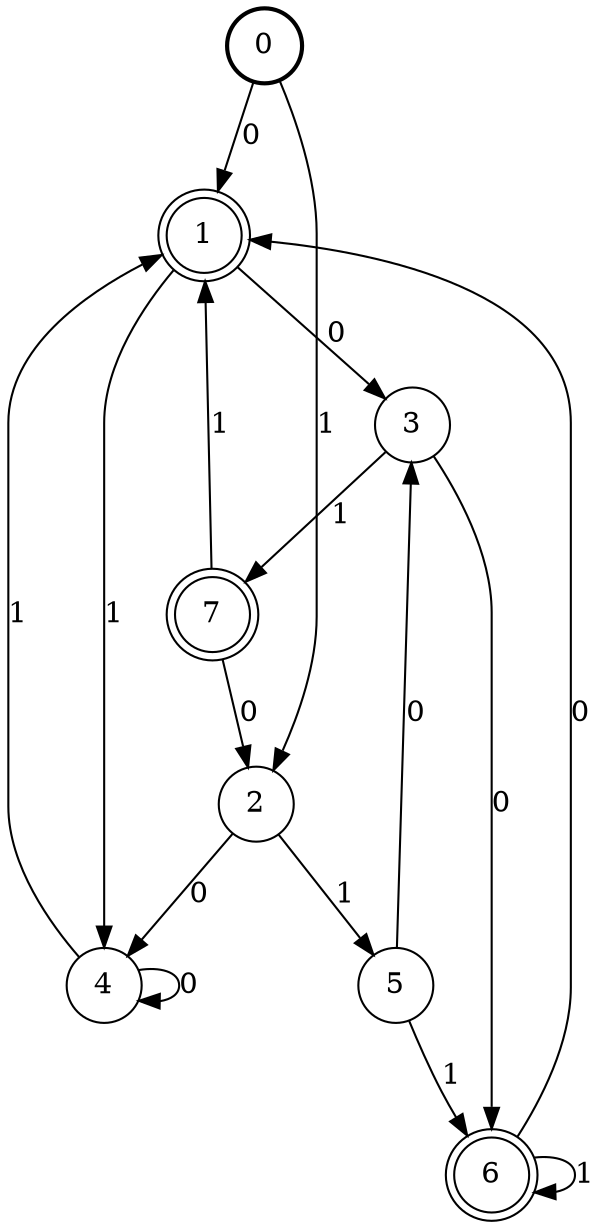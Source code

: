 digraph Automat {
    node [shape = circle];
    0 [style = "bold"];
    0 -> 1 [label = "0"];
    0 -> 2 [label = "1"];
    1 [peripheries=2]
    1 -> 3 [label = "0"];
    1 -> 4 [label = "1"];
    2 -> 4 [label = "0"];
    2 -> 5 [label = "1"];
    3 -> 6 [label = "0"];
    3 -> 7 [label = "1"];
    4 -> 4 [label = "0"];
    4 -> 1 [label = "1"];
    5 -> 3 [label = "0"];
    5 -> 6 [label = "1"];
    6 [peripheries=2]
    6 -> 1 [label = "0"];
    6 -> 6 [label = "1"];
    7 [peripheries=2]
    7 -> 2 [label = "0"];
    7 -> 1 [label = "1"];
}
